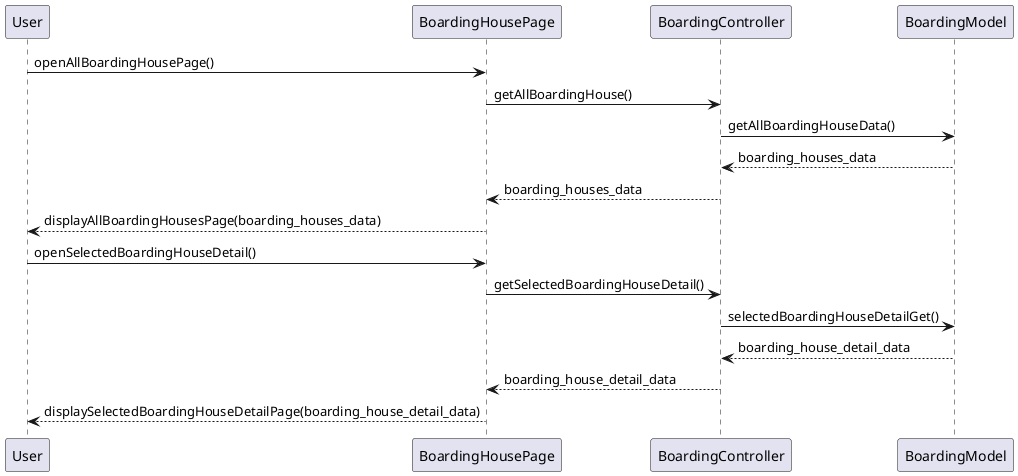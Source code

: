 @startuml

User -> BoardingHousePage: openAllBoardingHousePage()
BoardingHousePage -> BoardingController: getAllBoardingHouse()
BoardingController -> BoardingModel: getAllBoardingHouseData()
BoardingController <-- BoardingModel: boarding_houses_data
BoardingHousePage <-- BoardingController: boarding_houses_data
User <-- BoardingHousePage: displayAllBoardingHousesPage(boarding_houses_data)

User -> BoardingHousePage: openSelectedBoardingHouseDetail()
BoardingHousePage -> BoardingController: getSelectedBoardingHouseDetail()
BoardingController -> BoardingModel: selectedBoardingHouseDetailGet()
BoardingController <-- BoardingModel: boarding_house_detail_data
BoardingHousePage <-- BoardingController: boarding_house_detail_data
User <-- BoardingHousePage: displaySelectedBoardingHouseDetailPage(boarding_house_detail_data)

@enduml
